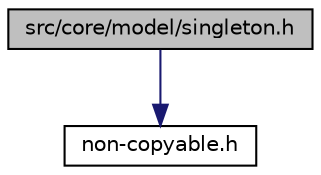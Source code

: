 digraph "src/core/model/singleton.h"
{
 // LATEX_PDF_SIZE
  edge [fontname="Helvetica",fontsize="10",labelfontname="Helvetica",labelfontsize="10"];
  node [fontname="Helvetica",fontsize="10",shape=record];
  Node1 [label="src/core/model/singleton.h",height=0.2,width=0.4,color="black", fillcolor="grey75", style="filled", fontcolor="black",tooltip="ns3::Singleton declaration and template implementation."];
  Node1 -> Node2 [color="midnightblue",fontsize="10",style="solid",fontname="Helvetica"];
  Node2 [label="non-copyable.h",height=0.2,width=0.4,color="black", fillcolor="white", style="filled",URL="$non-copyable_8h.html",tooltip="ns3::NonCopyable declaration."];
}
